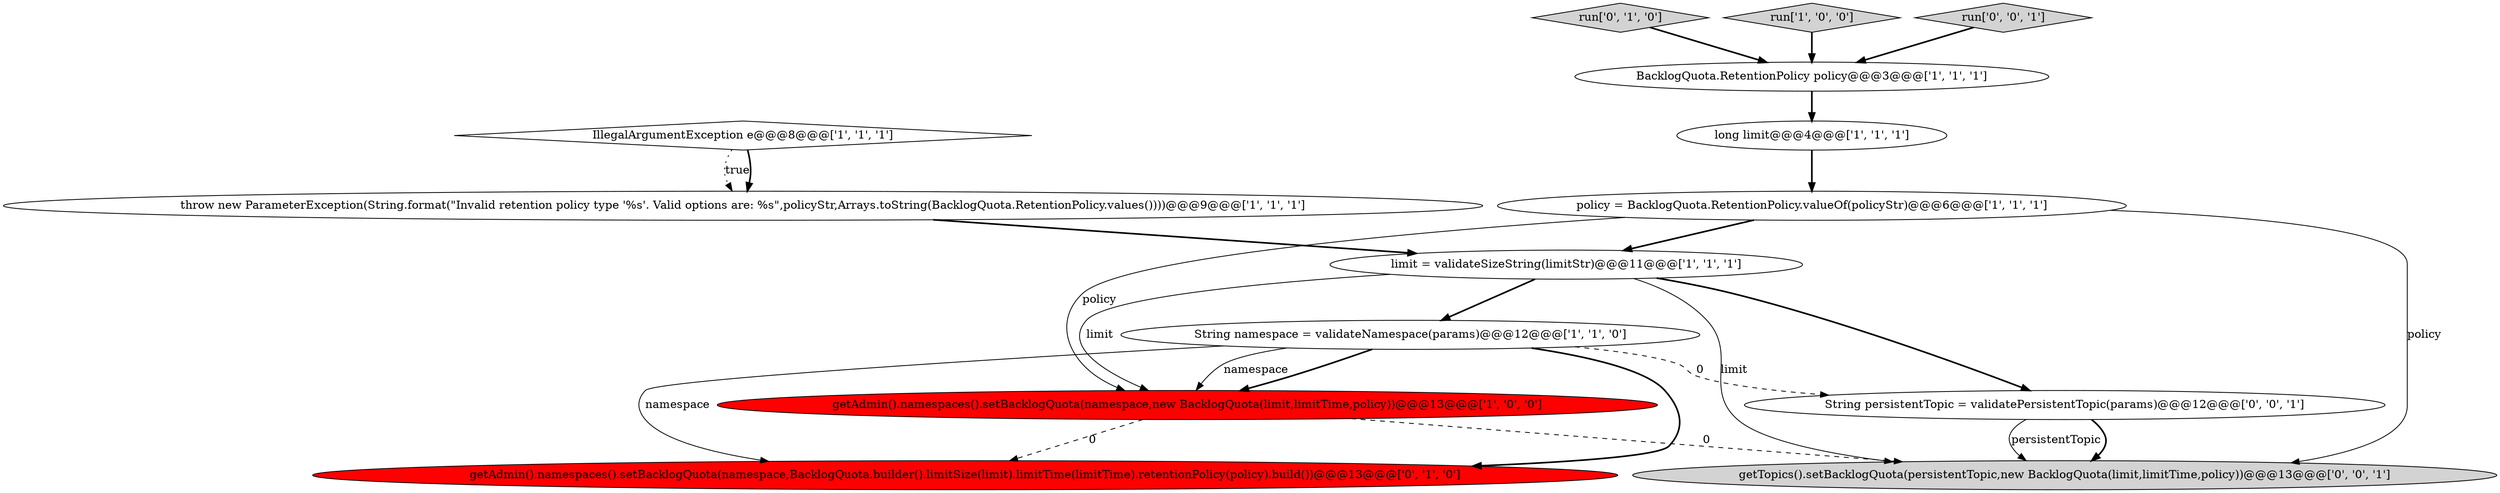 digraph {
0 [style = filled, label = "limit = validateSizeString(limitStr)@@@11@@@['1', '1', '1']", fillcolor = white, shape = ellipse image = "AAA0AAABBB1BBB"];
7 [style = filled, label = "String namespace = validateNamespace(params)@@@12@@@['1', '1', '0']", fillcolor = white, shape = ellipse image = "AAA0AAABBB1BBB"];
9 [style = filled, label = "run['0', '1', '0']", fillcolor = lightgray, shape = diamond image = "AAA0AAABBB2BBB"];
11 [style = filled, label = "getTopics().setBacklogQuota(persistentTopic,new BacklogQuota(limit,limitTime,policy))@@@13@@@['0', '0', '1']", fillcolor = lightgray, shape = ellipse image = "AAA0AAABBB3BBB"];
4 [style = filled, label = "throw new ParameterException(String.format(\"Invalid retention policy type '%s'. Valid options are: %s\",policyStr,Arrays.toString(BacklogQuota.RetentionPolicy.values())))@@@9@@@['1', '1', '1']", fillcolor = white, shape = ellipse image = "AAA0AAABBB1BBB"];
10 [style = filled, label = "getAdmin().namespaces().setBacklogQuota(namespace,BacklogQuota.builder().limitSize(limit).limitTime(limitTime).retentionPolicy(policy).build())@@@13@@@['0', '1', '0']", fillcolor = red, shape = ellipse image = "AAA1AAABBB2BBB"];
8 [style = filled, label = "getAdmin().namespaces().setBacklogQuota(namespace,new BacklogQuota(limit,limitTime,policy))@@@13@@@['1', '0', '0']", fillcolor = red, shape = ellipse image = "AAA1AAABBB1BBB"];
1 [style = filled, label = "run['1', '0', '0']", fillcolor = lightgray, shape = diamond image = "AAA0AAABBB1BBB"];
3 [style = filled, label = "policy = BacklogQuota.RetentionPolicy.valueOf(policyStr)@@@6@@@['1', '1', '1']", fillcolor = white, shape = ellipse image = "AAA0AAABBB1BBB"];
13 [style = filled, label = "run['0', '0', '1']", fillcolor = lightgray, shape = diamond image = "AAA0AAABBB3BBB"];
2 [style = filled, label = "BacklogQuota.RetentionPolicy policy@@@3@@@['1', '1', '1']", fillcolor = white, shape = ellipse image = "AAA0AAABBB1BBB"];
5 [style = filled, label = "IllegalArgumentException e@@@8@@@['1', '1', '1']", fillcolor = white, shape = diamond image = "AAA0AAABBB1BBB"];
6 [style = filled, label = "long limit@@@4@@@['1', '1', '1']", fillcolor = white, shape = ellipse image = "AAA0AAABBB1BBB"];
12 [style = filled, label = "String persistentTopic = validatePersistentTopic(params)@@@12@@@['0', '0', '1']", fillcolor = white, shape = ellipse image = "AAA0AAABBB3BBB"];
0->11 [style = solid, label="limit"];
6->3 [style = bold, label=""];
8->10 [style = dashed, label="0"];
0->8 [style = solid, label="limit"];
3->8 [style = solid, label="policy"];
7->10 [style = bold, label=""];
9->2 [style = bold, label=""];
2->6 [style = bold, label=""];
0->12 [style = bold, label=""];
12->11 [style = bold, label=""];
7->8 [style = bold, label=""];
3->0 [style = bold, label=""];
5->4 [style = dotted, label="true"];
7->10 [style = solid, label="namespace"];
3->11 [style = solid, label="policy"];
4->0 [style = bold, label=""];
0->7 [style = bold, label=""];
12->11 [style = solid, label="persistentTopic"];
7->8 [style = solid, label="namespace"];
5->4 [style = bold, label=""];
7->12 [style = dashed, label="0"];
1->2 [style = bold, label=""];
8->11 [style = dashed, label="0"];
13->2 [style = bold, label=""];
}
